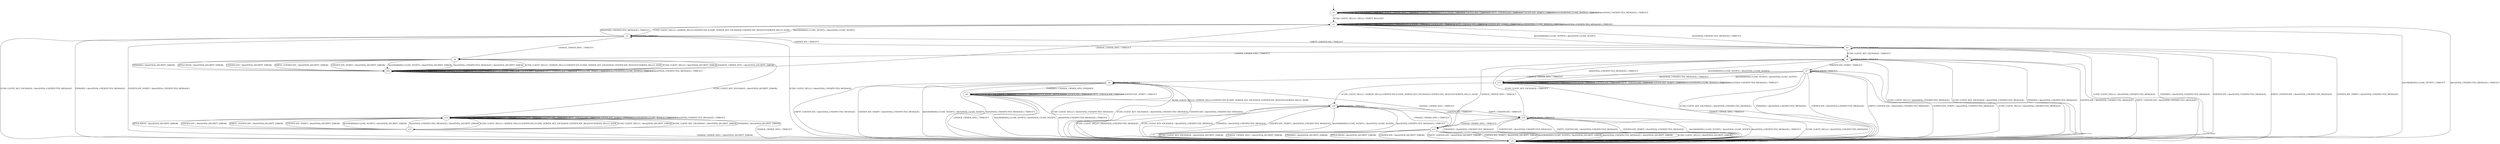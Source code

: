 digraph h2 {
s0 [label="s0"];
s1 [label="s1"];
s2 [label="s2"];
s10 [label="s10"];
s3 [label="s3"];
s4 [label="s4"];
s5 [label="s5"];
s6 [label="s6"];
s12 [label="s12"];
s7 [label="s7"];
s11 [label="s11"];
s13 [label="s13"];
s15 [label="s15"];
s8 [label="s8"];
s9 [label="s9"];
s14 [label="s14"];
s16 [label="s16"];
s0 -> s1 [label="ECDH_CLIENT_HELLO / HELLO_VERIFY_REQUEST"];
s0 -> s0 [label="ECDH_CLIENT_KEY_EXCHANGE / TIMEOUT"];
s0 -> s0 [label="CHANGE_CIPHER_SPEC / TIMEOUT"];
s0 -> s0 [label="FINISHED / TIMEOUT"];
s0 -> s0 [label="APPLICATION / TIMEOUT"];
s0 -> s0 [label="CERTIFICATE / TIMEOUT"];
s0 -> s0 [label="EMPTY_CERTIFICATE / TIMEOUT"];
s0 -> s0 [label="CERTIFICATE_VERIFY / TIMEOUT"];
s0 -> s0 [label="Alert(WARNING,CLOSE_NOTIFY) / TIMEOUT"];
s0 -> s0 [label="Alert(FATAL,UNEXPECTED_MESSAGE) / TIMEOUT"];
s1 -> s2 [label="ECDH_CLIENT_HELLO / SERVER_HELLO,CERTIFICATE,ECDHE_SERVER_KEY_EXCHANGE,CERTIFICATE_REQUEST,SERVER_HELLO_DONE"];
s1 -> s1 [label="ECDH_CLIENT_KEY_EXCHANGE / TIMEOUT"];
s1 -> s10 [label="CHANGE_CIPHER_SPEC / TIMEOUT"];
s1 -> s1 [label="FINISHED / TIMEOUT"];
s1 -> s1 [label="APPLICATION / TIMEOUT"];
s1 -> s1 [label="CERTIFICATE / TIMEOUT"];
s1 -> s1 [label="EMPTY_CERTIFICATE / TIMEOUT"];
s1 -> s1 [label="CERTIFICATE_VERIFY / TIMEOUT"];
s1 -> s1 [label="Alert(WARNING,CLOSE_NOTIFY) / TIMEOUT"];
s1 -> s1 [label="Alert(FATAL,UNEXPECTED_MESSAGE) / TIMEOUT"];
s2 -> s3 [label="ECDH_CLIENT_HELLO / Alert(FATAL,UNEXPECTED_MESSAGE)"];
s2 -> s3 [label="ECDH_CLIENT_KEY_EXCHANGE / Alert(FATAL,UNEXPECTED_MESSAGE)"];
s2 -> s4 [label="CHANGE_CIPHER_SPEC / TIMEOUT"];
s2 -> s3 [label="FINISHED / Alert(FATAL,UNEXPECTED_MESSAGE)"];
s2 -> s2 [label="APPLICATION / TIMEOUT"];
s2 -> s5 [label="CERTIFICATE / TIMEOUT"];
s2 -> s5 [label="EMPTY_CERTIFICATE / TIMEOUT"];
s2 -> s3 [label="CERTIFICATE_VERIFY / Alert(FATAL,UNEXPECTED_MESSAGE)"];
s2 -> s1 [label="Alert(WARNING,CLOSE_NOTIFY) / Alert(FATAL,CLOSE_NOTIFY)"];
s2 -> s1 [label="Alert(FATAL,UNEXPECTED_MESSAGE) / TIMEOUT"];
s10 -> s4 [label="ECDH_CLIENT_HELLO / SERVER_HELLO,CERTIFICATE,ECDHE_SERVER_KEY_EXCHANGE,CERTIFICATE_REQUEST,SERVER_HELLO_DONE"];
s10 -> s10 [label="ECDH_CLIENT_KEY_EXCHANGE / TIMEOUT"];
s10 -> s10 [label="CHANGE_CIPHER_SPEC / TIMEOUT"];
s10 -> s10 [label="FINISHED / TIMEOUT"];
s10 -> s10 [label="APPLICATION / TIMEOUT"];
s10 -> s10 [label="CERTIFICATE / TIMEOUT"];
s10 -> s10 [label="EMPTY_CERTIFICATE / TIMEOUT"];
s10 -> s10 [label="CERTIFICATE_VERIFY / TIMEOUT"];
s10 -> s10 [label="Alert(WARNING,CLOSE_NOTIFY) / TIMEOUT"];
s10 -> s10 [label="Alert(FATAL,UNEXPECTED_MESSAGE) / TIMEOUT"];
s3 -> s3 [label="ECDH_CLIENT_HELLO / TIMEOUT"];
s3 -> s3 [label="ECDH_CLIENT_KEY_EXCHANGE / TIMEOUT"];
s3 -> s3 [label="CHANGE_CIPHER_SPEC / TIMEOUT"];
s3 -> s3 [label="FINISHED / TIMEOUT"];
s3 -> s3 [label="APPLICATION / TIMEOUT"];
s3 -> s3 [label="CERTIFICATE / TIMEOUT"];
s3 -> s3 [label="EMPTY_CERTIFICATE / TIMEOUT"];
s3 -> s3 [label="CERTIFICATE_VERIFY / TIMEOUT"];
s3 -> s1 [label="Alert(WARNING,CLOSE_NOTIFY) / TIMEOUT"];
s3 -> s1 [label="Alert(FATAL,UNEXPECTED_MESSAGE) / TIMEOUT"];
s4 -> s10 [label="ECDH_CLIENT_HELLO / Alert(FATAL,DECRYPT_ERROR)"];
s4 -> s12 [label="ECDH_CLIENT_KEY_EXCHANGE / Alert(FATAL,DECRYPT_ERROR)"];
s4 -> s10 [label="CHANGE_CIPHER_SPEC / Alert(FATAL,DECRYPT_ERROR)"];
s4 -> s10 [label="FINISHED / Alert(FATAL,DECRYPT_ERROR)"];
s4 -> s10 [label="APPLICATION / Alert(FATAL,DECRYPT_ERROR)"];
s4 -> s10 [label="CERTIFICATE / Alert(FATAL,DECRYPT_ERROR)"];
s4 -> s10 [label="EMPTY_CERTIFICATE / Alert(FATAL,DECRYPT_ERROR)"];
s4 -> s10 [label="CERTIFICATE_VERIFY / Alert(FATAL,DECRYPT_ERROR)"];
s4 -> s10 [label="Alert(WARNING,CLOSE_NOTIFY) / Alert(FATAL,DECRYPT_ERROR)"];
s4 -> s10 [label="Alert(FATAL,UNEXPECTED_MESSAGE) / Alert(FATAL,DECRYPT_ERROR)"];
s5 -> s3 [label="ECDH_CLIENT_HELLO / Alert(FATAL,UNEXPECTED_MESSAGE)"];
s5 -> s6 [label="ECDH_CLIENT_KEY_EXCHANGE / TIMEOUT"];
s5 -> s4 [label="CHANGE_CIPHER_SPEC / TIMEOUT"];
s5 -> s3 [label="FINISHED / Alert(FATAL,UNEXPECTED_MESSAGE)"];
s5 -> s5 [label="APPLICATION / TIMEOUT"];
s5 -> s3 [label="CERTIFICATE / Alert(FATAL,UNEXPECTED_MESSAGE)"];
s5 -> s3 [label="EMPTY_CERTIFICATE / Alert(FATAL,UNEXPECTED_MESSAGE)"];
s5 -> s3 [label="CERTIFICATE_VERIFY / Alert(FATAL,UNEXPECTED_MESSAGE)"];
s5 -> s1 [label="Alert(WARNING,CLOSE_NOTIFY) / Alert(FATAL,CLOSE_NOTIFY)"];
s5 -> s1 [label="Alert(FATAL,UNEXPECTED_MESSAGE) / TIMEOUT"];
s6 -> s3 [label="ECDH_CLIENT_HELLO / Alert(FATAL,UNEXPECTED_MESSAGE)"];
s6 -> s3 [label="ECDH_CLIENT_KEY_EXCHANGE / Alert(FATAL,UNEXPECTED_MESSAGE)"];
s6 -> s11 [label="CHANGE_CIPHER_SPEC / TIMEOUT"];
s6 -> s3 [label="FINISHED / Alert(FATAL,UNEXPECTED_MESSAGE)"];
s6 -> s6 [label="APPLICATION / TIMEOUT"];
s6 -> s3 [label="CERTIFICATE / Alert(FATAL,UNEXPECTED_MESSAGE)"];
s6 -> s3 [label="EMPTY_CERTIFICATE / Alert(FATAL,UNEXPECTED_MESSAGE)"];
s6 -> s7 [label="CERTIFICATE_VERIFY / TIMEOUT"];
s6 -> s13 [label="Alert(WARNING,CLOSE_NOTIFY) / Alert(FATAL,CLOSE_NOTIFY)"];
s6 -> s13 [label="Alert(FATAL,UNEXPECTED_MESSAGE) / TIMEOUT"];
s12 -> s15 [label="ECDH_CLIENT_HELLO / SERVER_HELLO,CERTIFICATE,ECDHE_SERVER_KEY_EXCHANGE,CERTIFICATE_REQUEST,SERVER_HELLO_DONE"];
s12 -> s12 [label="ECDH_CLIENT_KEY_EXCHANGE / TIMEOUT"];
s12 -> s3 [label="CHANGE_CIPHER_SPEC / TIMEOUT"];
s12 -> s12 [label="FINISHED / TIMEOUT"];
s12 -> s12 [label="APPLICATION / TIMEOUT"];
s12 -> s12 [label="CERTIFICATE / TIMEOUT"];
s12 -> s12 [label="EMPTY_CERTIFICATE / TIMEOUT"];
s12 -> s12 [label="CERTIFICATE_VERIFY / TIMEOUT"];
s12 -> s12 [label="Alert(WARNING,CLOSE_NOTIFY) / TIMEOUT"];
s12 -> s12 [label="Alert(FATAL,UNEXPECTED_MESSAGE) / TIMEOUT"];
s7 -> s3 [label="ECDH_CLIENT_HELLO / Alert(FATAL,UNEXPECTED_MESSAGE)"];
s7 -> s3 [label="ECDH_CLIENT_KEY_EXCHANGE / Alert(FATAL,UNEXPECTED_MESSAGE)"];
s7 -> s8 [label="CHANGE_CIPHER_SPEC / TIMEOUT"];
s7 -> s3 [label="FINISHED / Alert(FATAL,UNEXPECTED_MESSAGE)"];
s7 -> s7 [label="APPLICATION / TIMEOUT"];
s7 -> s3 [label="CERTIFICATE / Alert(FATAL,UNEXPECTED_MESSAGE)"];
s7 -> s3 [label="EMPTY_CERTIFICATE / Alert(FATAL,UNEXPECTED_MESSAGE)"];
s7 -> s3 [label="CERTIFICATE_VERIFY / Alert(FATAL,UNEXPECTED_MESSAGE)"];
s7 -> s13 [label="Alert(WARNING,CLOSE_NOTIFY) / Alert(FATAL,CLOSE_NOTIFY)"];
s7 -> s13 [label="Alert(FATAL,UNEXPECTED_MESSAGE) / TIMEOUT"];
s11 -> s3 [label="ECDH_CLIENT_HELLO / Alert(FATAL,DECRYPT_ERROR)"];
s11 -> s3 [label="ECDH_CLIENT_KEY_EXCHANGE / Alert(FATAL,DECRYPT_ERROR)"];
s11 -> s3 [label="CHANGE_CIPHER_SPEC / Alert(FATAL,DECRYPT_ERROR)"];
s11 -> s3 [label="FINISHED / Alert(FATAL,DECRYPT_ERROR)"];
s11 -> s3 [label="APPLICATION / Alert(FATAL,DECRYPT_ERROR)"];
s11 -> s3 [label="CERTIFICATE / Alert(FATAL,DECRYPT_ERROR)"];
s11 -> s3 [label="EMPTY_CERTIFICATE / Alert(FATAL,DECRYPT_ERROR)"];
s11 -> s3 [label="CERTIFICATE_VERIFY / Alert(FATAL,DECRYPT_ERROR)"];
s11 -> s3 [label="Alert(WARNING,CLOSE_NOTIFY) / Alert(FATAL,DECRYPT_ERROR)"];
s11 -> s3 [label="Alert(FATAL,UNEXPECTED_MESSAGE) / Alert(FATAL,DECRYPT_ERROR)"];
s13 -> s14 [label="ECDH_CLIENT_HELLO / SERVER_HELLO,CERTIFICATE,ECDHE_SERVER_KEY_EXCHANGE,CERTIFICATE_REQUEST,SERVER_HELLO_DONE"];
s13 -> s13 [label="ECDH_CLIENT_KEY_EXCHANGE / TIMEOUT"];
s13 -> s3 [label="CHANGE_CIPHER_SPEC / TIMEOUT"];
s13 -> s13 [label="FINISHED / TIMEOUT"];
s13 -> s13 [label="APPLICATION / TIMEOUT"];
s13 -> s13 [label="CERTIFICATE / TIMEOUT"];
s13 -> s13 [label="EMPTY_CERTIFICATE / TIMEOUT"];
s13 -> s13 [label="CERTIFICATE_VERIFY / TIMEOUT"];
s13 -> s13 [label="Alert(WARNING,CLOSE_NOTIFY) / TIMEOUT"];
s13 -> s13 [label="Alert(FATAL,UNEXPECTED_MESSAGE) / TIMEOUT"];
s15 -> s12 [label="ECDH_CLIENT_HELLO / Alert(FATAL,DECRYPT_ERROR)"];
s15 -> s12 [label="ECDH_CLIENT_KEY_EXCHANGE / Alert(FATAL,DECRYPT_ERROR)"];
s15 -> s3 [label="CHANGE_CIPHER_SPEC / Alert(FATAL,DECRYPT_ERROR)"];
s15 -> s12 [label="FINISHED / Alert(FATAL,DECRYPT_ERROR)"];
s15 -> s12 [label="APPLICATION / Alert(FATAL,DECRYPT_ERROR)"];
s15 -> s12 [label="CERTIFICATE / Alert(FATAL,DECRYPT_ERROR)"];
s15 -> s12 [label="EMPTY_CERTIFICATE / Alert(FATAL,DECRYPT_ERROR)"];
s15 -> s12 [label="CERTIFICATE_VERIFY / Alert(FATAL,DECRYPT_ERROR)"];
s15 -> s12 [label="Alert(WARNING,CLOSE_NOTIFY) / Alert(FATAL,DECRYPT_ERROR)"];
s15 -> s12 [label="Alert(FATAL,UNEXPECTED_MESSAGE) / Alert(FATAL,DECRYPT_ERROR)"];
s8 -> s3 [label="ECDH_CLIENT_HELLO / Alert(FATAL,UNEXPECTED_MESSAGE)"];
s8 -> s3 [label="ECDH_CLIENT_KEY_EXCHANGE / Alert(FATAL,UNEXPECTED_MESSAGE)"];
s8 -> s11 [label="CHANGE_CIPHER_SPEC / TIMEOUT"];
s8 -> s9 [label="FINISHED / CHANGE_CIPHER_SPEC,FINISHED"];
s8 -> s8 [label="APPLICATION / TIMEOUT"];
s8 -> s3 [label="CERTIFICATE / Alert(FATAL,UNEXPECTED_MESSAGE)"];
s8 -> s3 [label="EMPTY_CERTIFICATE / Alert(FATAL,UNEXPECTED_MESSAGE)"];
s8 -> s3 [label="CERTIFICATE_VERIFY / Alert(FATAL,UNEXPECTED_MESSAGE)"];
s8 -> s3 [label="Alert(WARNING,CLOSE_NOTIFY) / Alert(FATAL,CLOSE_NOTIFY)"];
s8 -> s3 [label="Alert(FATAL,UNEXPECTED_MESSAGE) / TIMEOUT"];
s9 -> s14 [label="ECDH_CLIENT_HELLO / SERVER_HELLO,CERTIFICATE,ECDHE_SERVER_KEY_EXCHANGE,CERTIFICATE_REQUEST,SERVER_HELLO_DONE"];
s9 -> s9 [label="ECDH_CLIENT_KEY_EXCHANGE / TIMEOUT"];
s9 -> s3 [label="CHANGE_CIPHER_SPEC / TIMEOUT"];
s9 -> s9 [label="FINISHED / TIMEOUT"];
s9 -> s9 [label="APPLICATION / APPLICATION"];
s9 -> s9 [label="CERTIFICATE / TIMEOUT"];
s9 -> s9 [label="EMPTY_CERTIFICATE / TIMEOUT"];
s9 -> s9 [label="CERTIFICATE_VERIFY / TIMEOUT"];
s9 -> s3 [label="Alert(WARNING,CLOSE_NOTIFY) / Alert(FATAL,CLOSE_NOTIFY)"];
s9 -> s3 [label="Alert(FATAL,UNEXPECTED_MESSAGE) / TIMEOUT"];
s14 -> s3 [label="ECDH_CLIENT_HELLO / Alert(FATAL,UNEXPECTED_MESSAGE)"];
s14 -> s3 [label="ECDH_CLIENT_KEY_EXCHANGE / Alert(FATAL,UNEXPECTED_MESSAGE)"];
s14 -> s11 [label="CHANGE_CIPHER_SPEC / TIMEOUT"];
s14 -> s3 [label="FINISHED / Alert(FATAL,UNEXPECTED_MESSAGE)"];
s14 -> s14 [label="APPLICATION / TIMEOUT"];
s14 -> s16 [label="CERTIFICATE / TIMEOUT"];
s14 -> s16 [label="EMPTY_CERTIFICATE / TIMEOUT"];
s14 -> s3 [label="CERTIFICATE_VERIFY / Alert(FATAL,UNEXPECTED_MESSAGE)"];
s14 -> s3 [label="Alert(WARNING,CLOSE_NOTIFY) / Alert(FATAL,CLOSE_NOTIFY)"];
s14 -> s3 [label="Alert(FATAL,UNEXPECTED_MESSAGE) / TIMEOUT"];
s16 -> s3 [label="ECDH_CLIENT_HELLO / Alert(FATAL,UNEXPECTED_MESSAGE)"];
s16 -> s6 [label="ECDH_CLIENT_KEY_EXCHANGE / TIMEOUT"];
s16 -> s11 [label="CHANGE_CIPHER_SPEC / TIMEOUT"];
s16 -> s3 [label="FINISHED / Alert(FATAL,UNEXPECTED_MESSAGE)"];
s16 -> s16 [label="APPLICATION / TIMEOUT"];
s16 -> s3 [label="CERTIFICATE / Alert(FATAL,UNEXPECTED_MESSAGE)"];
s16 -> s3 [label="EMPTY_CERTIFICATE / Alert(FATAL,UNEXPECTED_MESSAGE)"];
s16 -> s3 [label="CERTIFICATE_VERIFY / Alert(FATAL,UNEXPECTED_MESSAGE)"];
s16 -> s3 [label="Alert(WARNING,CLOSE_NOTIFY) / Alert(FATAL,CLOSE_NOTIFY)"];
s16 -> s3 [label="Alert(FATAL,UNEXPECTED_MESSAGE) / TIMEOUT"];
__start0 [shape=none, label=""];
__start0 -> s0 [label=""];
}
